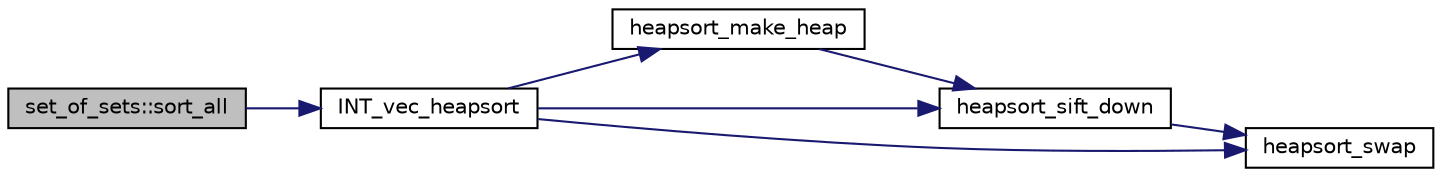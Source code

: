digraph "set_of_sets::sort_all"
{
  edge [fontname="Helvetica",fontsize="10",labelfontname="Helvetica",labelfontsize="10"];
  node [fontname="Helvetica",fontsize="10",shape=record];
  rankdir="LR";
  Node925 [label="set_of_sets::sort_all",height=0.2,width=0.4,color="black", fillcolor="grey75", style="filled", fontcolor="black"];
  Node925 -> Node926 [color="midnightblue",fontsize="10",style="solid",fontname="Helvetica"];
  Node926 [label="INT_vec_heapsort",height=0.2,width=0.4,color="black", fillcolor="white", style="filled",URL="$d5/de2/foundations_2data__structures_2data__structures_8h.html#a3590ad9987f801fbfc94634300182f39"];
  Node926 -> Node927 [color="midnightblue",fontsize="10",style="solid",fontname="Helvetica"];
  Node927 [label="heapsort_make_heap",height=0.2,width=0.4,color="black", fillcolor="white", style="filled",URL="$d4/dd7/sorting_8_c.html#a42f24453d7d77eeb1338ebd1a13cfdbb"];
  Node927 -> Node928 [color="midnightblue",fontsize="10",style="solid",fontname="Helvetica"];
  Node928 [label="heapsort_sift_down",height=0.2,width=0.4,color="black", fillcolor="white", style="filled",URL="$d4/dd7/sorting_8_c.html#a65cbb1a6a3f01f511673705437ddc18b"];
  Node928 -> Node929 [color="midnightblue",fontsize="10",style="solid",fontname="Helvetica"];
  Node929 [label="heapsort_swap",height=0.2,width=0.4,color="black", fillcolor="white", style="filled",URL="$d4/dd7/sorting_8_c.html#a8f048362e6065297b19b6975bcbbfcc6"];
  Node926 -> Node929 [color="midnightblue",fontsize="10",style="solid",fontname="Helvetica"];
  Node926 -> Node928 [color="midnightblue",fontsize="10",style="solid",fontname="Helvetica"];
}
